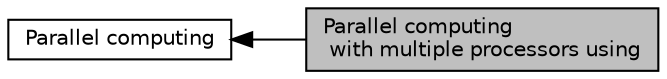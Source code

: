 digraph "Parallel computing with multiple processors using"
{
  edge [fontname="Helvetica",fontsize="10",labelfontname="Helvetica",labelfontsize="10"];
  node [fontname="Helvetica",fontsize="10",shape=box];
  rankdir=LR;
  Node2 [label="Parallel computing",height=0.2,width=0.4,color="black", fillcolor="white", style="filled",URL="$group__Parallel.html",tooltip="A module discussing the use of multiple processors. This module contains information on parallel comp..."];
  Node1 [label="Parallel computing\l with multiple processors using",height=0.2,width=0.4,color="black", fillcolor="grey75", style="filled", fontcolor="black",tooltip="distributed memory"];
  Node2->Node1 [shape=plaintext, dir="back", style="solid"];
}
